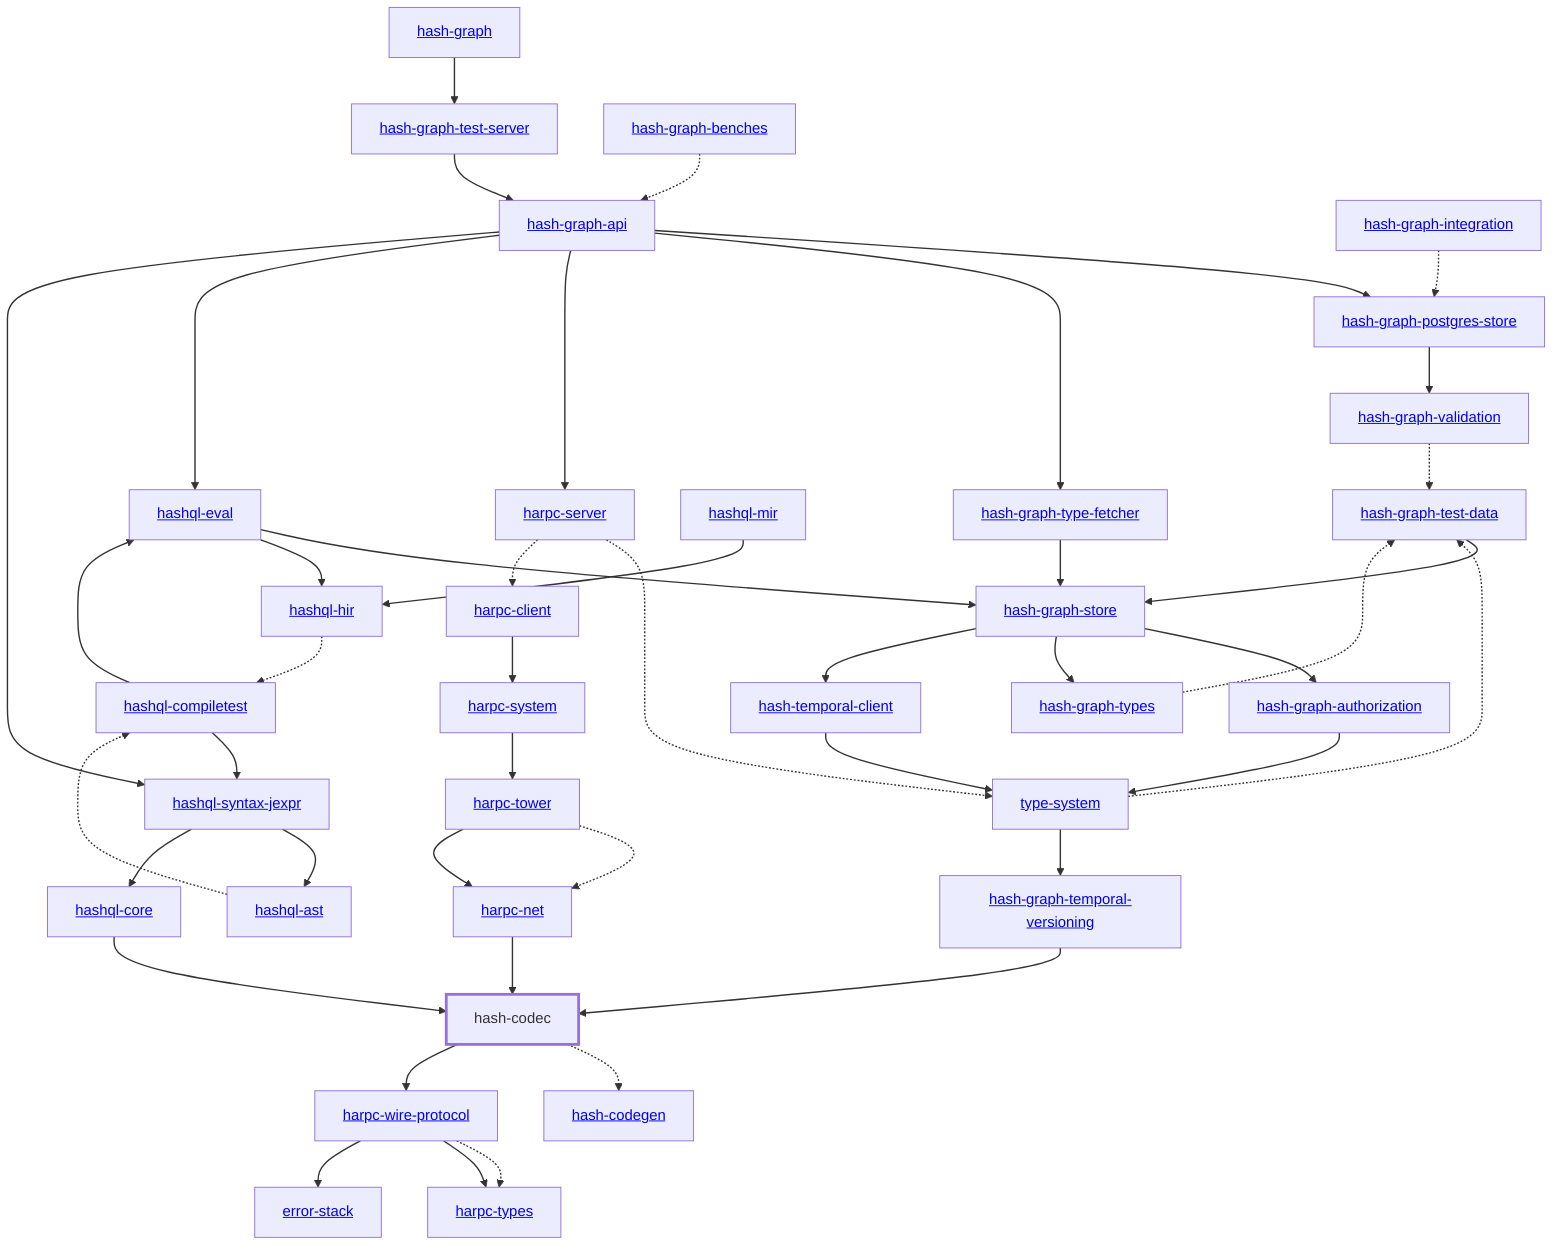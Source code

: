 graph TD
    linkStyle default stroke-width:1.5px
    classDef default stroke-width:1px
    classDef root stroke-width:3px
    classDef dev stroke-width:1px
    classDef build stroke-width:1px
    %% Legend
    %% --> : Normal dependency
    %% -.-> : Dev dependency
    %% ---> : Build dependency
    0[<a href="../hash_graph/index.html">hash-graph</a>]
    1[<a href="../type_system/index.html">type-system</a>]
    2[hash-codec]
    class 2 root
    3[<a href="../hash_codegen/index.html">hash-codegen</a>]
    4[<a href="../hash_graph_api/index.html">hash-graph-api</a>]
    5[<a href="../hash_graph_authorization/index.html">hash-graph-authorization</a>]
    6[<a href="../hash_graph_postgres_store/index.html">hash-graph-postgres-store</a>]
    7[<a href="../hash_graph_store/index.html">hash-graph-store</a>]
    8[<a href="../hash_graph_temporal_versioning/index.html">hash-graph-temporal-versioning</a>]
    9[<a href="../hash_graph_test_server/index.html">hash-graph-test-server</a>]
    10[<a href="../hash_graph_type_fetcher/index.html">hash-graph-type-fetcher</a>]
    11[<a href="../hash_graph_types/index.html">hash-graph-types</a>]
    12[<a href="../hash_graph_validation/index.html">hash-graph-validation</a>]
    13[<a href="../harpc_client/index.html">harpc-client</a>]
    14[<a href="../harpc_net/index.html">harpc-net</a>]
    15[<a href="../harpc_server/index.html">harpc-server</a>]
    16[<a href="../harpc_system/index.html">harpc-system</a>]
    17[<a href="../harpc_tower/index.html">harpc-tower</a>]
    18[<a href="../harpc_types/index.html">harpc-types</a>]
    19[<a href="../harpc_wire_protocol/index.html">harpc-wire-protocol</a>]
    20[<a href="../hashql_ast/index.html">hashql-ast</a>]
    21[<a href="../hashql_compiletest/index.html">hashql-compiletest</a>]
    22[<a href="../hashql_core/index.html">hashql-core</a>]
    23[<a href="../hashql_eval/index.html">hashql-eval</a>]
    24[<a href="../hashql_hir/index.html">hashql-hir</a>]
    25[<a href="../hashql_mir/index.html">hashql-mir</a>]
    26[<a href="../hashql_syntax_jexpr/index.html">hashql-syntax-jexpr</a>]
    27[<a href="../hash_temporal_client/index.html">hash-temporal-client</a>]
    28[<a href="../error_stack/index.html">error-stack</a>]
    29[<a href="../hash_graph_benches/index.html">hash-graph-benches</a>]
    30[<a href="../hash_graph_integration/index.html">hash-graph-integration</a>]
    31[<a href="../hash_graph_test_data/index.html">hash-graph-test-data</a>]
    0 --> 9
    1 --> 8
    1 -.-> 31
    2 -.-> 3
    2 --> 19
    4 --> 6
    4 --> 10
    4 --> 15
    4 --> 23
    4 --> 26
    5 --> 1
    6 --> 12
    7 --> 5
    7 --> 11
    7 --> 27
    8 --> 2
    9 --> 4
    10 --> 7
    11 -.-> 31
    12 -.-> 31
    13 --> 16
    14 --> 2
    15 -.-> 1
    15 -.-> 13
    16 --> 17
    17 -.-> 14
    17 --> 14
    19 -.-> 18
    19 --> 18
    19 --> 28
    20 -.-> 21
    21 --> 23
    21 --> 26
    22 --> 2
    23 --> 7
    23 --> 24
    24 -.-> 21
    25 --> 24
    26 --> 20
    26 --> 22
    27 --> 1
    29 -.-> 4
    30 -.-> 6
    31 --> 7